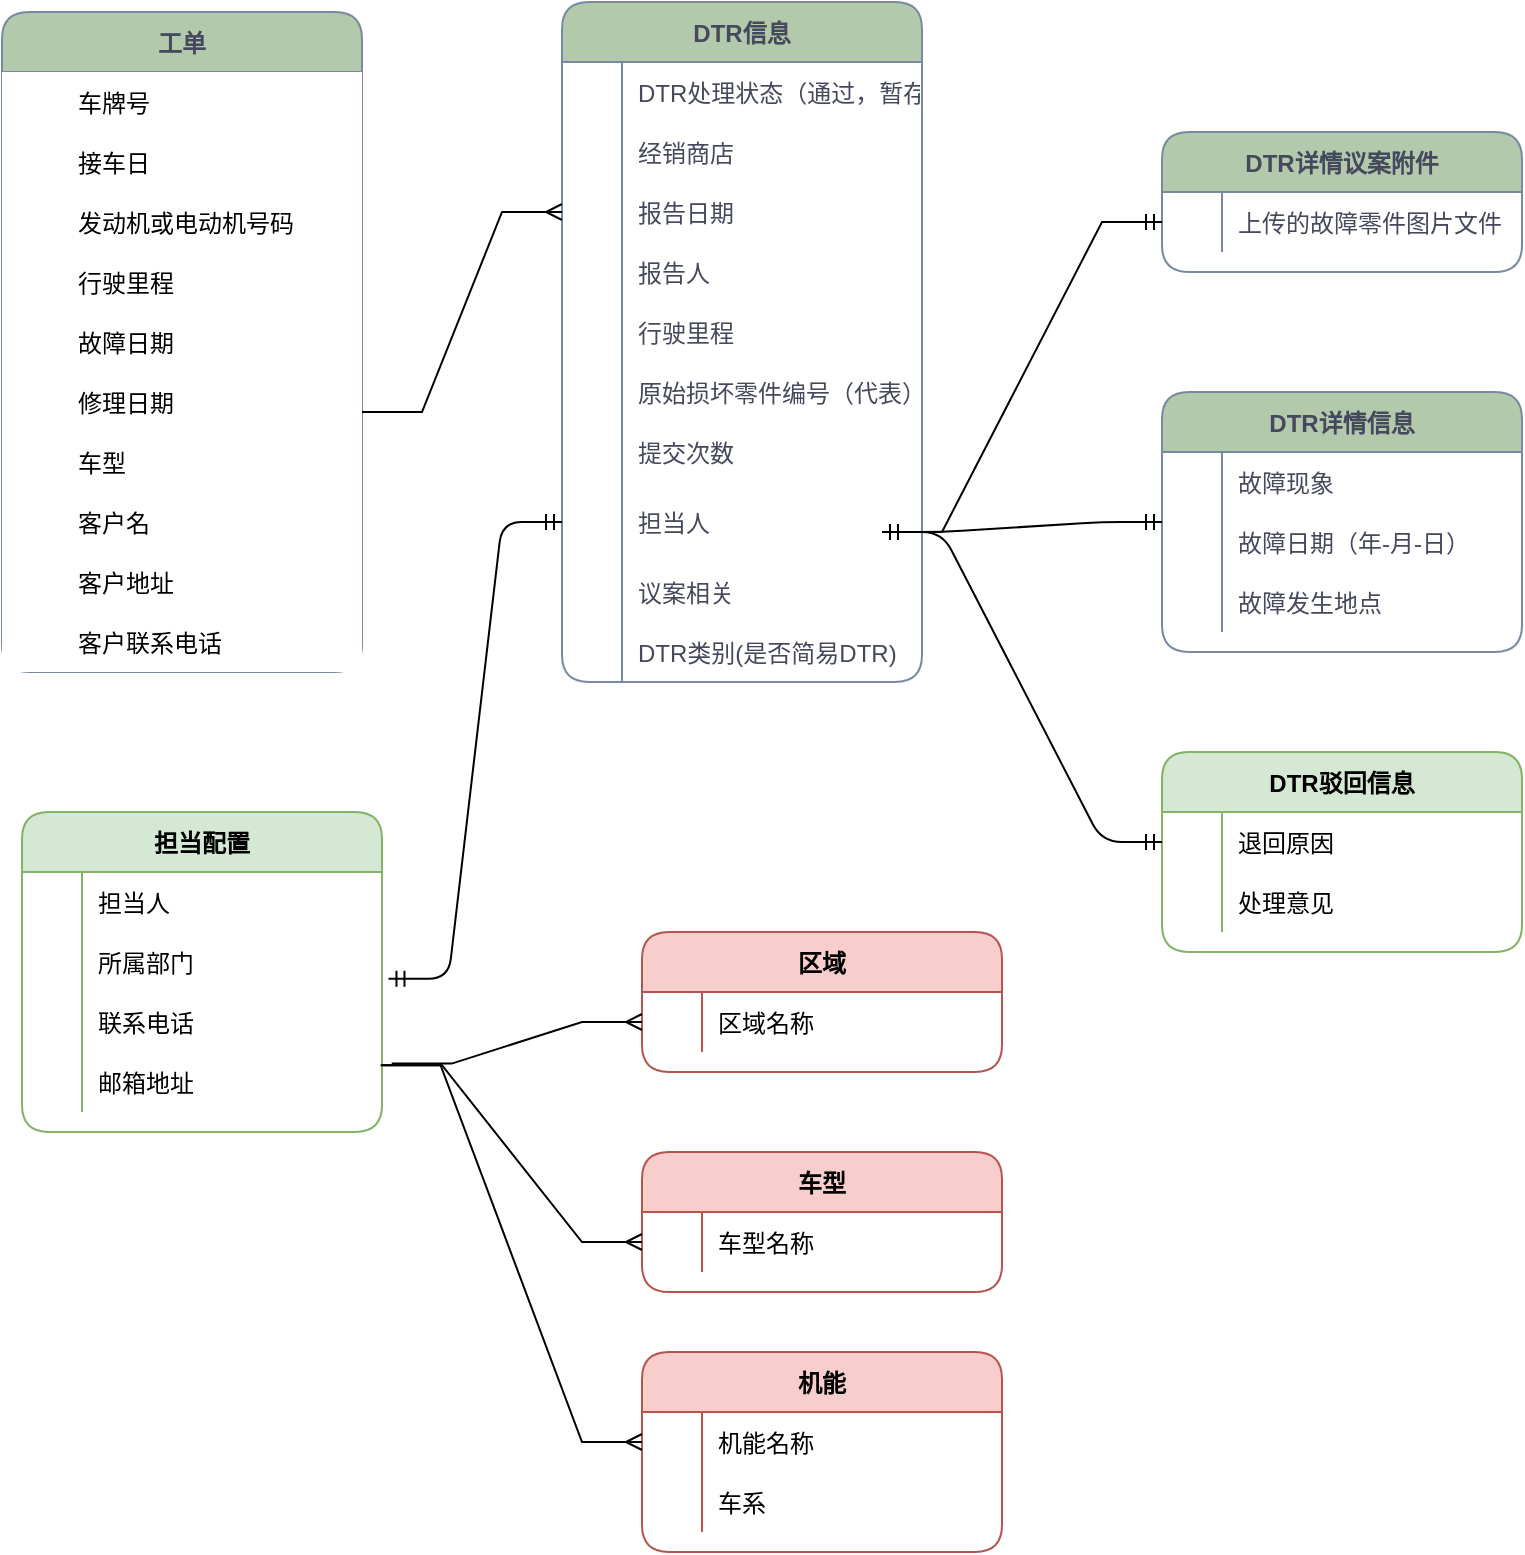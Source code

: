 <mxfile version="16.0.3" type="github">
  <diagram id="LTZaRkjIgqrhDiBjfFHh" name="Page-1">
    <mxGraphModel dx="1278" dy="579" grid="1" gridSize="10" guides="1" tooltips="1" connect="1" arrows="1" fold="1" page="1" pageScale="1" pageWidth="827" pageHeight="1169" math="0" shadow="0">
      <root>
        <mxCell id="0" />
        <mxCell id="1" parent="0" />
        <mxCell id="K7m6DBJdFJsLByfViQcE-1" value="工单" style="shape=table;startSize=30;container=1;collapsible=1;childLayout=tableLayout;fixedRows=1;rowLines=0;fontStyle=1;align=center;resizeLast=1;fillColor=#B2C9AB;strokeColor=#788AA3;fontColor=#46495D;rounded=1;verticalAlign=middle;" parent="1" vertex="1">
          <mxGeometry x="20" y="30" width="180" height="330" as="geometry" />
        </mxCell>
        <mxCell id="K7m6DBJdFJsLByfViQcE-5" value="" style="shape=partialRectangle;collapsible=0;dropTarget=0;pointerEvents=0;top=0;left=0;bottom=0;right=0;points=[[0,0.5],[1,0.5]];portConstraint=eastwest;rounded=1;" parent="K7m6DBJdFJsLByfViQcE-1" vertex="1">
          <mxGeometry y="30" width="180" height="30" as="geometry" />
        </mxCell>
        <mxCell id="K7m6DBJdFJsLByfViQcE-6" value="" style="shape=partialRectangle;connectable=0;top=0;left=0;bottom=0;right=0;editable=1;overflow=hidden;rounded=1;" parent="K7m6DBJdFJsLByfViQcE-5" vertex="1">
          <mxGeometry width="30" height="30" as="geometry">
            <mxRectangle width="30" height="30" as="alternateBounds" />
          </mxGeometry>
        </mxCell>
        <mxCell id="K7m6DBJdFJsLByfViQcE-7" value="车牌号" style="shape=partialRectangle;connectable=0;top=0;left=0;bottom=0;right=0;align=left;spacingLeft=6;overflow=hidden;rounded=1;" parent="K7m6DBJdFJsLByfViQcE-5" vertex="1">
          <mxGeometry x="30" width="150" height="30" as="geometry">
            <mxRectangle width="150" height="30" as="alternateBounds" />
          </mxGeometry>
        </mxCell>
        <mxCell id="K7m6DBJdFJsLByfViQcE-8" value="" style="shape=partialRectangle;collapsible=0;dropTarget=0;pointerEvents=0;top=0;left=0;bottom=0;right=0;points=[[0,0.5],[1,0.5]];portConstraint=eastwest;rounded=1;" parent="K7m6DBJdFJsLByfViQcE-1" vertex="1">
          <mxGeometry y="60" width="180" height="30" as="geometry" />
        </mxCell>
        <mxCell id="K7m6DBJdFJsLByfViQcE-9" value="" style="shape=partialRectangle;connectable=0;top=0;left=0;bottom=0;right=0;editable=1;overflow=hidden;rounded=1;" parent="K7m6DBJdFJsLByfViQcE-8" vertex="1">
          <mxGeometry width="30" height="30" as="geometry">
            <mxRectangle width="30" height="30" as="alternateBounds" />
          </mxGeometry>
        </mxCell>
        <mxCell id="K7m6DBJdFJsLByfViQcE-10" value="接车日" style="shape=partialRectangle;connectable=0;top=0;left=0;bottom=0;right=0;align=left;spacingLeft=6;overflow=hidden;rounded=1;" parent="K7m6DBJdFJsLByfViQcE-8" vertex="1">
          <mxGeometry x="30" width="150" height="30" as="geometry">
            <mxRectangle width="150" height="30" as="alternateBounds" />
          </mxGeometry>
        </mxCell>
        <mxCell id="K7m6DBJdFJsLByfViQcE-86" style="shape=partialRectangle;collapsible=0;dropTarget=0;pointerEvents=0;top=0;left=0;bottom=0;right=0;points=[[0,0.5],[1,0.5]];portConstraint=eastwest;rounded=1;" parent="K7m6DBJdFJsLByfViQcE-1" vertex="1">
          <mxGeometry y="90" width="180" height="30" as="geometry" />
        </mxCell>
        <mxCell id="K7m6DBJdFJsLByfViQcE-87" style="shape=partialRectangle;connectable=0;top=0;left=0;bottom=0;right=0;editable=1;overflow=hidden;rounded=1;" parent="K7m6DBJdFJsLByfViQcE-86" vertex="1">
          <mxGeometry width="30" height="30" as="geometry">
            <mxRectangle width="30" height="30" as="alternateBounds" />
          </mxGeometry>
        </mxCell>
        <mxCell id="K7m6DBJdFJsLByfViQcE-88" value="发动机或电动机号码" style="shape=partialRectangle;connectable=0;top=0;left=0;bottom=0;right=0;align=left;spacingLeft=6;overflow=hidden;rounded=1;" parent="K7m6DBJdFJsLByfViQcE-86" vertex="1">
          <mxGeometry x="30" width="150" height="30" as="geometry">
            <mxRectangle width="150" height="30" as="alternateBounds" />
          </mxGeometry>
        </mxCell>
        <mxCell id="K7m6DBJdFJsLByfViQcE-89" style="shape=partialRectangle;collapsible=0;dropTarget=0;pointerEvents=0;top=0;left=0;bottom=0;right=0;points=[[0,0.5],[1,0.5]];portConstraint=eastwest;rounded=1;" parent="K7m6DBJdFJsLByfViQcE-1" vertex="1">
          <mxGeometry y="120" width="180" height="30" as="geometry" />
        </mxCell>
        <mxCell id="K7m6DBJdFJsLByfViQcE-90" style="shape=partialRectangle;connectable=0;top=0;left=0;bottom=0;right=0;editable=1;overflow=hidden;rounded=1;" parent="K7m6DBJdFJsLByfViQcE-89" vertex="1">
          <mxGeometry width="30" height="30" as="geometry">
            <mxRectangle width="30" height="30" as="alternateBounds" />
          </mxGeometry>
        </mxCell>
        <mxCell id="K7m6DBJdFJsLByfViQcE-91" value="行驶里程" style="shape=partialRectangle;connectable=0;top=0;left=0;bottom=0;right=0;align=left;spacingLeft=6;overflow=hidden;rounded=1;" parent="K7m6DBJdFJsLByfViQcE-89" vertex="1">
          <mxGeometry x="30" width="150" height="30" as="geometry">
            <mxRectangle width="150" height="30" as="alternateBounds" />
          </mxGeometry>
        </mxCell>
        <mxCell id="K7m6DBJdFJsLByfViQcE-95" style="shape=partialRectangle;collapsible=0;dropTarget=0;pointerEvents=0;top=0;left=0;bottom=0;right=0;points=[[0,0.5],[1,0.5]];portConstraint=eastwest;rounded=1;" parent="K7m6DBJdFJsLByfViQcE-1" vertex="1">
          <mxGeometry y="150" width="180" height="30" as="geometry" />
        </mxCell>
        <mxCell id="K7m6DBJdFJsLByfViQcE-96" style="shape=partialRectangle;connectable=0;top=0;left=0;bottom=0;right=0;editable=1;overflow=hidden;rounded=1;" parent="K7m6DBJdFJsLByfViQcE-95" vertex="1">
          <mxGeometry width="30" height="30" as="geometry">
            <mxRectangle width="30" height="30" as="alternateBounds" />
          </mxGeometry>
        </mxCell>
        <mxCell id="K7m6DBJdFJsLByfViQcE-97" value="故障日期" style="shape=partialRectangle;connectable=0;top=0;left=0;bottom=0;right=0;align=left;spacingLeft=6;overflow=hidden;rounded=1;" parent="K7m6DBJdFJsLByfViQcE-95" vertex="1">
          <mxGeometry x="30" width="150" height="30" as="geometry">
            <mxRectangle width="150" height="30" as="alternateBounds" />
          </mxGeometry>
        </mxCell>
        <mxCell id="K7m6DBJdFJsLByfViQcE-98" style="shape=partialRectangle;collapsible=0;dropTarget=0;pointerEvents=0;top=0;left=0;bottom=0;right=0;points=[[0,0.5],[1,0.5]];portConstraint=eastwest;rounded=1;" parent="K7m6DBJdFJsLByfViQcE-1" vertex="1">
          <mxGeometry y="180" width="180" height="30" as="geometry" />
        </mxCell>
        <mxCell id="K7m6DBJdFJsLByfViQcE-99" style="shape=partialRectangle;connectable=0;top=0;left=0;bottom=0;right=0;editable=1;overflow=hidden;rounded=1;" parent="K7m6DBJdFJsLByfViQcE-98" vertex="1">
          <mxGeometry width="30" height="30" as="geometry">
            <mxRectangle width="30" height="30" as="alternateBounds" />
          </mxGeometry>
        </mxCell>
        <mxCell id="K7m6DBJdFJsLByfViQcE-100" value="修理日期" style="shape=partialRectangle;connectable=0;top=0;left=0;bottom=0;right=0;align=left;spacingLeft=6;overflow=hidden;rounded=1;" parent="K7m6DBJdFJsLByfViQcE-98" vertex="1">
          <mxGeometry x="30" width="150" height="30" as="geometry">
            <mxRectangle width="150" height="30" as="alternateBounds" />
          </mxGeometry>
        </mxCell>
        <mxCell id="K7m6DBJdFJsLByfViQcE-104" style="shape=partialRectangle;collapsible=0;dropTarget=0;pointerEvents=0;top=0;left=0;bottom=0;right=0;points=[[0,0.5],[1,0.5]];portConstraint=eastwest;rounded=1;" parent="K7m6DBJdFJsLByfViQcE-1" vertex="1">
          <mxGeometry y="210" width="180" height="30" as="geometry" />
        </mxCell>
        <mxCell id="K7m6DBJdFJsLByfViQcE-105" style="shape=partialRectangle;connectable=0;top=0;left=0;bottom=0;right=0;editable=1;overflow=hidden;rounded=1;" parent="K7m6DBJdFJsLByfViQcE-104" vertex="1">
          <mxGeometry width="30" height="30" as="geometry">
            <mxRectangle width="30" height="30" as="alternateBounds" />
          </mxGeometry>
        </mxCell>
        <mxCell id="K7m6DBJdFJsLByfViQcE-106" value="车型" style="shape=partialRectangle;connectable=0;top=0;left=0;bottom=0;right=0;align=left;spacingLeft=6;overflow=hidden;rounded=1;" parent="K7m6DBJdFJsLByfViQcE-104" vertex="1">
          <mxGeometry x="30" width="150" height="30" as="geometry">
            <mxRectangle width="150" height="30" as="alternateBounds" />
          </mxGeometry>
        </mxCell>
        <mxCell id="K7m6DBJdFJsLByfViQcE-119" style="shape=partialRectangle;collapsible=0;dropTarget=0;pointerEvents=0;top=0;left=0;bottom=0;right=0;points=[[0,0.5],[1,0.5]];portConstraint=eastwest;rounded=1;" parent="K7m6DBJdFJsLByfViQcE-1" vertex="1">
          <mxGeometry y="240" width="180" height="30" as="geometry" />
        </mxCell>
        <mxCell id="K7m6DBJdFJsLByfViQcE-120" style="shape=partialRectangle;connectable=0;top=0;left=0;bottom=0;right=0;editable=1;overflow=hidden;rounded=1;" parent="K7m6DBJdFJsLByfViQcE-119" vertex="1">
          <mxGeometry width="30" height="30" as="geometry">
            <mxRectangle width="30" height="30" as="alternateBounds" />
          </mxGeometry>
        </mxCell>
        <mxCell id="K7m6DBJdFJsLByfViQcE-121" value="客户名" style="shape=partialRectangle;connectable=0;top=0;left=0;bottom=0;right=0;align=left;spacingLeft=6;overflow=hidden;rounded=1;" parent="K7m6DBJdFJsLByfViQcE-119" vertex="1">
          <mxGeometry x="30" width="150" height="30" as="geometry">
            <mxRectangle width="150" height="30" as="alternateBounds" />
          </mxGeometry>
        </mxCell>
        <mxCell id="K7m6DBJdFJsLByfViQcE-116" style="shape=partialRectangle;collapsible=0;dropTarget=0;pointerEvents=0;top=0;left=0;bottom=0;right=0;points=[[0,0.5],[1,0.5]];portConstraint=eastwest;rounded=1;" parent="K7m6DBJdFJsLByfViQcE-1" vertex="1">
          <mxGeometry y="270" width="180" height="30" as="geometry" />
        </mxCell>
        <mxCell id="K7m6DBJdFJsLByfViQcE-117" style="shape=partialRectangle;connectable=0;top=0;left=0;bottom=0;right=0;editable=1;overflow=hidden;rounded=1;" parent="K7m6DBJdFJsLByfViQcE-116" vertex="1">
          <mxGeometry width="30" height="30" as="geometry">
            <mxRectangle width="30" height="30" as="alternateBounds" />
          </mxGeometry>
        </mxCell>
        <mxCell id="K7m6DBJdFJsLByfViQcE-118" value="客户地址" style="shape=partialRectangle;connectable=0;top=0;left=0;bottom=0;right=0;align=left;spacingLeft=6;overflow=hidden;rounded=1;" parent="K7m6DBJdFJsLByfViQcE-116" vertex="1">
          <mxGeometry x="30" width="150" height="30" as="geometry">
            <mxRectangle width="150" height="30" as="alternateBounds" />
          </mxGeometry>
        </mxCell>
        <mxCell id="K7m6DBJdFJsLByfViQcE-113" style="shape=partialRectangle;collapsible=0;dropTarget=0;pointerEvents=0;top=0;left=0;bottom=0;right=0;points=[[0,0.5],[1,0.5]];portConstraint=eastwest;rounded=1;" parent="K7m6DBJdFJsLByfViQcE-1" vertex="1">
          <mxGeometry y="300" width="180" height="30" as="geometry" />
        </mxCell>
        <mxCell id="K7m6DBJdFJsLByfViQcE-114" style="shape=partialRectangle;connectable=0;top=0;left=0;bottom=0;right=0;editable=1;overflow=hidden;rounded=1;" parent="K7m6DBJdFJsLByfViQcE-113" vertex="1">
          <mxGeometry width="30" height="30" as="geometry">
            <mxRectangle width="30" height="30" as="alternateBounds" />
          </mxGeometry>
        </mxCell>
        <mxCell id="K7m6DBJdFJsLByfViQcE-115" value="客户联系电话" style="shape=partialRectangle;connectable=0;top=0;left=0;bottom=0;right=0;align=left;spacingLeft=6;overflow=hidden;rounded=1;" parent="K7m6DBJdFJsLByfViQcE-113" vertex="1">
          <mxGeometry x="30" width="150" height="30" as="geometry">
            <mxRectangle width="150" height="30" as="alternateBounds" />
          </mxGeometry>
        </mxCell>
        <mxCell id="K7m6DBJdFJsLByfViQcE-14" value="DTR信息" style="shape=table;startSize=30;container=1;collapsible=1;childLayout=tableLayout;fixedRows=1;rowLines=0;fontStyle=1;align=center;resizeLast=1;fillColor=#B2C9AB;strokeColor=#788AA3;fontColor=#46495D;rounded=1;" parent="1" vertex="1">
          <mxGeometry x="300" y="25" width="180" height="340" as="geometry" />
        </mxCell>
        <mxCell id="K7m6DBJdFJsLByfViQcE-24" value="" style="shape=partialRectangle;collapsible=0;dropTarget=0;pointerEvents=0;fillColor=none;top=0;left=0;bottom=0;right=0;points=[[0,0.5],[1,0.5]];portConstraint=eastwest;strokeColor=#788AA3;fontColor=#46495D;rounded=1;" parent="K7m6DBJdFJsLByfViQcE-14" vertex="1">
          <mxGeometry y="30" width="180" height="30" as="geometry" />
        </mxCell>
        <mxCell id="K7m6DBJdFJsLByfViQcE-25" value="" style="shape=partialRectangle;connectable=0;fillColor=none;top=0;left=0;bottom=0;right=0;editable=1;overflow=hidden;strokeColor=#788AA3;fontColor=#46495D;rounded=1;" parent="K7m6DBJdFJsLByfViQcE-24" vertex="1">
          <mxGeometry width="30" height="30" as="geometry">
            <mxRectangle width="30" height="30" as="alternateBounds" />
          </mxGeometry>
        </mxCell>
        <mxCell id="K7m6DBJdFJsLByfViQcE-26" value="DTR处理状态（通过，暂存等）" style="shape=partialRectangle;connectable=0;fillColor=none;top=0;left=0;bottom=0;right=0;align=left;spacingLeft=6;overflow=hidden;strokeColor=#788AA3;fontColor=#46495D;rounded=1;" parent="K7m6DBJdFJsLByfViQcE-24" vertex="1">
          <mxGeometry x="30" width="150" height="30" as="geometry">
            <mxRectangle width="150" height="30" as="alternateBounds" />
          </mxGeometry>
        </mxCell>
        <mxCell id="K7m6DBJdFJsLByfViQcE-146" style="shape=partialRectangle;collapsible=0;dropTarget=0;pointerEvents=0;fillColor=none;top=0;left=0;bottom=0;right=0;points=[[0,0.5],[1,0.5]];portConstraint=eastwest;strokeColor=#788AA3;fontColor=#46495D;rounded=1;" parent="K7m6DBJdFJsLByfViQcE-14" vertex="1">
          <mxGeometry y="60" width="180" height="30" as="geometry" />
        </mxCell>
        <mxCell id="K7m6DBJdFJsLByfViQcE-147" style="shape=partialRectangle;connectable=0;fillColor=none;top=0;left=0;bottom=0;right=0;editable=1;overflow=hidden;strokeColor=#788AA3;fontColor=#46495D;rounded=1;" parent="K7m6DBJdFJsLByfViQcE-146" vertex="1">
          <mxGeometry width="30" height="30" as="geometry">
            <mxRectangle width="30" height="30" as="alternateBounds" />
          </mxGeometry>
        </mxCell>
        <mxCell id="K7m6DBJdFJsLByfViQcE-148" value="经销商店" style="shape=partialRectangle;connectable=0;fillColor=none;top=0;left=0;bottom=0;right=0;align=left;spacingLeft=6;overflow=hidden;strokeColor=#788AA3;fontColor=#46495D;rounded=1;" parent="K7m6DBJdFJsLByfViQcE-146" vertex="1">
          <mxGeometry x="30" width="150" height="30" as="geometry">
            <mxRectangle width="150" height="30" as="alternateBounds" />
          </mxGeometry>
        </mxCell>
        <mxCell id="K7m6DBJdFJsLByfViQcE-143" style="shape=partialRectangle;collapsible=0;dropTarget=0;pointerEvents=0;fillColor=none;top=0;left=0;bottom=0;right=0;points=[[0,0.5],[1,0.5]];portConstraint=eastwest;strokeColor=#788AA3;fontColor=#46495D;rounded=1;" parent="K7m6DBJdFJsLByfViQcE-14" vertex="1">
          <mxGeometry y="90" width="180" height="30" as="geometry" />
        </mxCell>
        <mxCell id="K7m6DBJdFJsLByfViQcE-144" style="shape=partialRectangle;connectable=0;fillColor=none;top=0;left=0;bottom=0;right=0;editable=1;overflow=hidden;strokeColor=#788AA3;fontColor=#46495D;rounded=1;" parent="K7m6DBJdFJsLByfViQcE-143" vertex="1">
          <mxGeometry width="30" height="30" as="geometry">
            <mxRectangle width="30" height="30" as="alternateBounds" />
          </mxGeometry>
        </mxCell>
        <mxCell id="K7m6DBJdFJsLByfViQcE-145" value="报告日期" style="shape=partialRectangle;connectable=0;fillColor=none;top=0;left=0;bottom=0;right=0;align=left;spacingLeft=6;overflow=hidden;strokeColor=#788AA3;fontColor=#46495D;rounded=1;" parent="K7m6DBJdFJsLByfViQcE-143" vertex="1">
          <mxGeometry x="30" width="150" height="30" as="geometry">
            <mxRectangle width="150" height="30" as="alternateBounds" />
          </mxGeometry>
        </mxCell>
        <mxCell id="K7m6DBJdFJsLByfViQcE-140" style="shape=partialRectangle;collapsible=0;dropTarget=0;pointerEvents=0;fillColor=none;top=0;left=0;bottom=0;right=0;points=[[0,0.5],[1,0.5]];portConstraint=eastwest;strokeColor=#788AA3;fontColor=#46495D;rounded=1;" parent="K7m6DBJdFJsLByfViQcE-14" vertex="1">
          <mxGeometry y="120" width="180" height="30" as="geometry" />
        </mxCell>
        <mxCell id="K7m6DBJdFJsLByfViQcE-141" style="shape=partialRectangle;connectable=0;fillColor=none;top=0;left=0;bottom=0;right=0;editable=1;overflow=hidden;strokeColor=#788AA3;fontColor=#46495D;rounded=1;" parent="K7m6DBJdFJsLByfViQcE-140" vertex="1">
          <mxGeometry width="30" height="30" as="geometry">
            <mxRectangle width="30" height="30" as="alternateBounds" />
          </mxGeometry>
        </mxCell>
        <mxCell id="K7m6DBJdFJsLByfViQcE-142" value="报告人" style="shape=partialRectangle;connectable=0;fillColor=none;top=0;left=0;bottom=0;right=0;align=left;spacingLeft=6;overflow=hidden;strokeColor=#788AA3;fontColor=#46495D;rounded=1;" parent="K7m6DBJdFJsLByfViQcE-140" vertex="1">
          <mxGeometry x="30" width="150" height="30" as="geometry">
            <mxRectangle width="150" height="30" as="alternateBounds" />
          </mxGeometry>
        </mxCell>
        <mxCell id="K7m6DBJdFJsLByfViQcE-137" style="shape=partialRectangle;collapsible=0;dropTarget=0;pointerEvents=0;fillColor=none;top=0;left=0;bottom=0;right=0;points=[[0,0.5],[1,0.5]];portConstraint=eastwest;strokeColor=#788AA3;fontColor=#46495D;rounded=1;" parent="K7m6DBJdFJsLByfViQcE-14" vertex="1">
          <mxGeometry y="150" width="180" height="30" as="geometry" />
        </mxCell>
        <mxCell id="K7m6DBJdFJsLByfViQcE-138" style="shape=partialRectangle;connectable=0;fillColor=none;top=0;left=0;bottom=0;right=0;editable=1;overflow=hidden;strokeColor=#788AA3;fontColor=#46495D;rounded=1;" parent="K7m6DBJdFJsLByfViQcE-137" vertex="1">
          <mxGeometry width="30" height="30" as="geometry">
            <mxRectangle width="30" height="30" as="alternateBounds" />
          </mxGeometry>
        </mxCell>
        <mxCell id="K7m6DBJdFJsLByfViQcE-139" value="行驶里程" style="shape=partialRectangle;connectable=0;fillColor=none;top=0;left=0;bottom=0;right=0;align=left;spacingLeft=6;overflow=hidden;strokeColor=#788AA3;fontColor=#46495D;rounded=1;" parent="K7m6DBJdFJsLByfViQcE-137" vertex="1">
          <mxGeometry x="30" width="150" height="30" as="geometry">
            <mxRectangle width="150" height="30" as="alternateBounds" />
          </mxGeometry>
        </mxCell>
        <mxCell id="K7m6DBJdFJsLByfViQcE-134" style="shape=partialRectangle;collapsible=0;dropTarget=0;pointerEvents=0;fillColor=none;top=0;left=0;bottom=0;right=0;points=[[0,0.5],[1,0.5]];portConstraint=eastwest;strokeColor=#788AA3;fontColor=#46495D;rounded=1;" parent="K7m6DBJdFJsLByfViQcE-14" vertex="1">
          <mxGeometry y="180" width="180" height="30" as="geometry" />
        </mxCell>
        <mxCell id="K7m6DBJdFJsLByfViQcE-135" style="shape=partialRectangle;connectable=0;fillColor=none;top=0;left=0;bottom=0;right=0;editable=1;overflow=hidden;strokeColor=#788AA3;fontColor=#46495D;rounded=1;" parent="K7m6DBJdFJsLByfViQcE-134" vertex="1">
          <mxGeometry width="30" height="30" as="geometry">
            <mxRectangle width="30" height="30" as="alternateBounds" />
          </mxGeometry>
        </mxCell>
        <mxCell id="K7m6DBJdFJsLByfViQcE-136" value="原始损坏零件编号（代表）" style="shape=partialRectangle;connectable=0;fillColor=none;top=0;left=0;bottom=0;right=0;align=left;spacingLeft=6;overflow=hidden;strokeColor=#788AA3;fontColor=#46495D;rounded=1;" parent="K7m6DBJdFJsLByfViQcE-134" vertex="1">
          <mxGeometry x="30" width="150" height="30" as="geometry">
            <mxRectangle width="150" height="30" as="alternateBounds" />
          </mxGeometry>
        </mxCell>
        <mxCell id="K7m6DBJdFJsLByfViQcE-128" style="shape=partialRectangle;collapsible=0;dropTarget=0;pointerEvents=0;fillColor=none;top=0;left=0;bottom=0;right=0;points=[[0,0.5],[1,0.5]];portConstraint=eastwest;strokeColor=#788AA3;fontColor=#46495D;rounded=1;" parent="K7m6DBJdFJsLByfViQcE-14" vertex="1">
          <mxGeometry y="210" width="180" height="30" as="geometry" />
        </mxCell>
        <mxCell id="K7m6DBJdFJsLByfViQcE-129" style="shape=partialRectangle;connectable=0;fillColor=none;top=0;left=0;bottom=0;right=0;editable=1;overflow=hidden;strokeColor=#788AA3;fontColor=#46495D;rounded=1;" parent="K7m6DBJdFJsLByfViQcE-128" vertex="1">
          <mxGeometry width="30" height="30" as="geometry">
            <mxRectangle width="30" height="30" as="alternateBounds" />
          </mxGeometry>
        </mxCell>
        <mxCell id="K7m6DBJdFJsLByfViQcE-130" value="提交次数" style="shape=partialRectangle;connectable=0;fillColor=none;top=0;left=0;bottom=0;right=0;align=left;spacingLeft=6;overflow=hidden;strokeColor=#788AA3;fontColor=#46495D;rounded=1;" parent="K7m6DBJdFJsLByfViQcE-128" vertex="1">
          <mxGeometry x="30" width="150" height="30" as="geometry">
            <mxRectangle width="150" height="30" as="alternateBounds" />
          </mxGeometry>
        </mxCell>
        <mxCell id="K7m6DBJdFJsLByfViQcE-125" style="shape=partialRectangle;collapsible=0;dropTarget=0;pointerEvents=0;fillColor=none;top=0;left=0;bottom=0;right=0;points=[[0,0.5],[1,0.5]];portConstraint=eastwest;strokeColor=#788AA3;fontColor=#46495D;rounded=1;" parent="K7m6DBJdFJsLByfViQcE-14" vertex="1">
          <mxGeometry y="240" width="180" height="40" as="geometry" />
        </mxCell>
        <mxCell id="K7m6DBJdFJsLByfViQcE-126" style="shape=partialRectangle;connectable=0;fillColor=none;top=0;left=0;bottom=0;right=0;editable=1;overflow=hidden;strokeColor=#788AA3;fontColor=#46495D;rounded=1;" parent="K7m6DBJdFJsLByfViQcE-125" vertex="1">
          <mxGeometry width="30" height="40" as="geometry">
            <mxRectangle width="30" height="40" as="alternateBounds" />
          </mxGeometry>
        </mxCell>
        <mxCell id="K7m6DBJdFJsLByfViQcE-127" value="担当人" style="shape=partialRectangle;connectable=0;fillColor=none;top=0;left=0;bottom=0;right=0;align=left;spacingLeft=6;overflow=hidden;strokeColor=#788AA3;fontColor=#46495D;rounded=1;" parent="K7m6DBJdFJsLByfViQcE-125" vertex="1">
          <mxGeometry x="30" width="150" height="40" as="geometry">
            <mxRectangle width="150" height="40" as="alternateBounds" />
          </mxGeometry>
        </mxCell>
        <mxCell id="K7m6DBJdFJsLByfViQcE-155" style="shape=partialRectangle;collapsible=0;dropTarget=0;pointerEvents=0;fillColor=none;top=0;left=0;bottom=0;right=0;points=[[0,0.5],[1,0.5]];portConstraint=eastwest;strokeColor=#788AA3;fontColor=#46495D;rounded=1;" parent="K7m6DBJdFJsLByfViQcE-14" vertex="1">
          <mxGeometry y="280" width="180" height="30" as="geometry" />
        </mxCell>
        <mxCell id="K7m6DBJdFJsLByfViQcE-156" style="shape=partialRectangle;connectable=0;fillColor=none;top=0;left=0;bottom=0;right=0;editable=1;overflow=hidden;strokeColor=#788AA3;fontColor=#46495D;rounded=1;" parent="K7m6DBJdFJsLByfViQcE-155" vertex="1">
          <mxGeometry width="30" height="30" as="geometry">
            <mxRectangle width="30" height="30" as="alternateBounds" />
          </mxGeometry>
        </mxCell>
        <mxCell id="K7m6DBJdFJsLByfViQcE-157" value="议案相关" style="shape=partialRectangle;connectable=0;fillColor=none;top=0;left=0;bottom=0;right=0;align=left;spacingLeft=6;overflow=hidden;strokeColor=#788AA3;fontColor=#46495D;rounded=1;" parent="K7m6DBJdFJsLByfViQcE-155" vertex="1">
          <mxGeometry x="30" width="150" height="30" as="geometry">
            <mxRectangle width="150" height="30" as="alternateBounds" />
          </mxGeometry>
        </mxCell>
        <mxCell id="K7m6DBJdFJsLByfViQcE-152" style="shape=partialRectangle;collapsible=0;dropTarget=0;pointerEvents=0;fillColor=none;top=0;left=0;bottom=0;right=0;points=[[0,0.5],[1,0.5]];portConstraint=eastwest;strokeColor=#788AA3;fontColor=#46495D;rounded=1;" parent="K7m6DBJdFJsLByfViQcE-14" vertex="1">
          <mxGeometry y="310" width="180" height="30" as="geometry" />
        </mxCell>
        <mxCell id="K7m6DBJdFJsLByfViQcE-153" style="shape=partialRectangle;connectable=0;fillColor=none;top=0;left=0;bottom=0;right=0;editable=1;overflow=hidden;strokeColor=#788AA3;fontColor=#46495D;rounded=1;" parent="K7m6DBJdFJsLByfViQcE-152" vertex="1">
          <mxGeometry width="30" height="30" as="geometry">
            <mxRectangle width="30" height="30" as="alternateBounds" />
          </mxGeometry>
        </mxCell>
        <mxCell id="K7m6DBJdFJsLByfViQcE-154" value="DTR类别(是否简易DTR)" style="shape=partialRectangle;connectable=0;fillColor=none;top=0;left=0;bottom=0;right=0;align=left;spacingLeft=6;overflow=hidden;strokeColor=#788AA3;fontColor=#46495D;rounded=1;" parent="K7m6DBJdFJsLByfViQcE-152" vertex="1">
          <mxGeometry x="30" width="150" height="30" as="geometry">
            <mxRectangle width="150" height="30" as="alternateBounds" />
          </mxGeometry>
        </mxCell>
        <mxCell id="K7m6DBJdFJsLByfViQcE-27" value="DTR详情议案附件" style="shape=table;startSize=30;container=1;collapsible=1;childLayout=tableLayout;fixedRows=1;rowLines=0;fontStyle=1;align=center;resizeLast=1;fillColor=#B2C9AB;strokeColor=#788AA3;fontColor=#46495D;rounded=1;" parent="1" vertex="1">
          <mxGeometry x="600" y="90" width="180" height="70" as="geometry" />
        </mxCell>
        <mxCell id="K7m6DBJdFJsLByfViQcE-158" style="shape=partialRectangle;collapsible=0;dropTarget=0;pointerEvents=0;fillColor=none;top=0;left=0;bottom=0;right=0;points=[[0,0.5],[1,0.5]];portConstraint=eastwest;strokeColor=#788AA3;fontColor=#46495D;rounded=1;" parent="K7m6DBJdFJsLByfViQcE-27" vertex="1">
          <mxGeometry y="30" width="180" height="30" as="geometry" />
        </mxCell>
        <mxCell id="K7m6DBJdFJsLByfViQcE-159" style="shape=partialRectangle;connectable=0;fillColor=none;top=0;left=0;bottom=0;right=0;editable=1;overflow=hidden;strokeColor=#788AA3;fontColor=#46495D;rounded=1;" parent="K7m6DBJdFJsLByfViQcE-158" vertex="1">
          <mxGeometry width="30" height="30" as="geometry">
            <mxRectangle width="30" height="30" as="alternateBounds" />
          </mxGeometry>
        </mxCell>
        <mxCell id="K7m6DBJdFJsLByfViQcE-160" value="上传的故障零件图片文件" style="shape=partialRectangle;connectable=0;fillColor=none;top=0;left=0;bottom=0;right=0;align=left;spacingLeft=6;overflow=hidden;strokeColor=#788AA3;fontColor=#46495D;rounded=1;" parent="K7m6DBJdFJsLByfViQcE-158" vertex="1">
          <mxGeometry x="30" width="150" height="30" as="geometry">
            <mxRectangle width="150" height="30" as="alternateBounds" />
          </mxGeometry>
        </mxCell>
        <mxCell id="K7m6DBJdFJsLByfViQcE-66" value="DTR详情信息" style="shape=table;startSize=30;container=1;collapsible=1;childLayout=tableLayout;fixedRows=1;rowLines=0;fontStyle=1;align=center;resizeLast=1;fillColor=#B2C9AB;strokeColor=#788AA3;fontColor=#46495D;rounded=1;" parent="1" vertex="1">
          <mxGeometry x="600" y="220" width="180" height="130" as="geometry" />
        </mxCell>
        <mxCell id="K7m6DBJdFJsLByfViQcE-73" value="" style="shape=partialRectangle;collapsible=0;dropTarget=0;pointerEvents=0;fillColor=none;top=0;left=0;bottom=0;right=0;points=[[0,0.5],[1,0.5]];portConstraint=eastwest;strokeColor=#788AA3;fontColor=#46495D;rounded=1;" parent="K7m6DBJdFJsLByfViQcE-66" vertex="1">
          <mxGeometry y="30" width="180" height="30" as="geometry" />
        </mxCell>
        <mxCell id="K7m6DBJdFJsLByfViQcE-74" value="" style="shape=partialRectangle;connectable=0;fillColor=none;top=0;left=0;bottom=0;right=0;editable=1;overflow=hidden;strokeColor=#788AA3;fontColor=#46495D;rounded=1;" parent="K7m6DBJdFJsLByfViQcE-73" vertex="1">
          <mxGeometry width="30" height="30" as="geometry">
            <mxRectangle width="30" height="30" as="alternateBounds" />
          </mxGeometry>
        </mxCell>
        <mxCell id="K7m6DBJdFJsLByfViQcE-75" value="故障现象" style="shape=partialRectangle;connectable=0;fillColor=none;top=0;left=0;bottom=0;right=0;align=left;spacingLeft=6;overflow=hidden;strokeColor=#788AA3;fontColor=#46495D;rounded=1;" parent="K7m6DBJdFJsLByfViQcE-73" vertex="1">
          <mxGeometry x="30" width="150" height="30" as="geometry">
            <mxRectangle width="150" height="30" as="alternateBounds" />
          </mxGeometry>
        </mxCell>
        <mxCell id="K7m6DBJdFJsLByfViQcE-76" value="" style="shape=partialRectangle;collapsible=0;dropTarget=0;pointerEvents=0;fillColor=none;top=0;left=0;bottom=0;right=0;points=[[0,0.5],[1,0.5]];portConstraint=eastwest;strokeColor=#788AA3;fontColor=#46495D;rounded=1;" parent="K7m6DBJdFJsLByfViQcE-66" vertex="1">
          <mxGeometry y="60" width="180" height="30" as="geometry" />
        </mxCell>
        <mxCell id="K7m6DBJdFJsLByfViQcE-77" value="" style="shape=partialRectangle;connectable=0;fillColor=none;top=0;left=0;bottom=0;right=0;editable=1;overflow=hidden;strokeColor=#788AA3;fontColor=#46495D;rounded=1;" parent="K7m6DBJdFJsLByfViQcE-76" vertex="1">
          <mxGeometry width="30" height="30" as="geometry">
            <mxRectangle width="30" height="30" as="alternateBounds" />
          </mxGeometry>
        </mxCell>
        <mxCell id="K7m6DBJdFJsLByfViQcE-78" value="故障日期（年-月-日）" style="shape=partialRectangle;connectable=0;fillColor=none;top=0;left=0;bottom=0;right=0;align=left;spacingLeft=6;overflow=hidden;strokeColor=#788AA3;fontColor=#46495D;rounded=1;" parent="K7m6DBJdFJsLByfViQcE-76" vertex="1">
          <mxGeometry x="30" width="150" height="30" as="geometry">
            <mxRectangle width="150" height="30" as="alternateBounds" />
          </mxGeometry>
        </mxCell>
        <mxCell id="K7m6DBJdFJsLByfViQcE-179" style="shape=partialRectangle;collapsible=0;dropTarget=0;pointerEvents=0;fillColor=none;top=0;left=0;bottom=0;right=0;points=[[0,0.5],[1,0.5]];portConstraint=eastwest;strokeColor=#788AA3;fontColor=#46495D;rounded=1;" parent="K7m6DBJdFJsLByfViQcE-66" vertex="1">
          <mxGeometry y="90" width="180" height="30" as="geometry" />
        </mxCell>
        <mxCell id="K7m6DBJdFJsLByfViQcE-180" style="shape=partialRectangle;connectable=0;fillColor=none;top=0;left=0;bottom=0;right=0;editable=1;overflow=hidden;strokeColor=#788AA3;fontColor=#46495D;rounded=1;" parent="K7m6DBJdFJsLByfViQcE-179" vertex="1">
          <mxGeometry width="30" height="30" as="geometry">
            <mxRectangle width="30" height="30" as="alternateBounds" />
          </mxGeometry>
        </mxCell>
        <mxCell id="K7m6DBJdFJsLByfViQcE-181" value="故障发生地点" style="shape=partialRectangle;connectable=0;fillColor=none;top=0;left=0;bottom=0;right=0;align=left;spacingLeft=6;overflow=hidden;strokeColor=#788AA3;fontColor=#46495D;rounded=1;" parent="K7m6DBJdFJsLByfViQcE-179" vertex="1">
          <mxGeometry x="30" width="150" height="30" as="geometry">
            <mxRectangle width="150" height="30" as="alternateBounds" />
          </mxGeometry>
        </mxCell>
        <mxCell id="K7m6DBJdFJsLByfViQcE-302" value="担当配置" style="shape=table;startSize=30;container=1;collapsible=1;childLayout=tableLayout;fixedRows=1;rowLines=0;fontStyle=1;align=center;resizeLast=1;rounded=1;fillColor=#d5e8d4;strokeColor=#82b366;" parent="1" vertex="1">
          <mxGeometry x="30" y="430" width="180" height="160" as="geometry" />
        </mxCell>
        <mxCell id="K7m6DBJdFJsLByfViQcE-309" value="" style="shape=partialRectangle;collapsible=0;dropTarget=0;pointerEvents=0;fillColor=none;top=0;left=0;bottom=0;right=0;points=[[0,0.5],[1,0.5]];portConstraint=eastwest;rounded=1;" parent="K7m6DBJdFJsLByfViQcE-302" vertex="1">
          <mxGeometry y="30" width="180" height="30" as="geometry" />
        </mxCell>
        <mxCell id="K7m6DBJdFJsLByfViQcE-310" value="" style="shape=partialRectangle;connectable=0;fillColor=none;top=0;left=0;bottom=0;right=0;editable=1;overflow=hidden;rounded=1;" parent="K7m6DBJdFJsLByfViQcE-309" vertex="1">
          <mxGeometry width="30" height="30" as="geometry">
            <mxRectangle width="30" height="30" as="alternateBounds" />
          </mxGeometry>
        </mxCell>
        <mxCell id="K7m6DBJdFJsLByfViQcE-311" value="担当人" style="shape=partialRectangle;connectable=0;fillColor=none;top=0;left=0;bottom=0;right=0;align=left;spacingLeft=6;overflow=hidden;rounded=1;" parent="K7m6DBJdFJsLByfViQcE-309" vertex="1">
          <mxGeometry x="30" width="150" height="30" as="geometry">
            <mxRectangle width="150" height="30" as="alternateBounds" />
          </mxGeometry>
        </mxCell>
        <mxCell id="K7m6DBJdFJsLByfViQcE-312" value="" style="shape=partialRectangle;collapsible=0;dropTarget=0;pointerEvents=0;fillColor=none;top=0;left=0;bottom=0;right=0;points=[[0,0.5],[1,0.5]];portConstraint=eastwest;rounded=1;" parent="K7m6DBJdFJsLByfViQcE-302" vertex="1">
          <mxGeometry y="60" width="180" height="30" as="geometry" />
        </mxCell>
        <mxCell id="K7m6DBJdFJsLByfViQcE-313" value="" style="shape=partialRectangle;connectable=0;fillColor=none;top=0;left=0;bottom=0;right=0;editable=1;overflow=hidden;rounded=1;" parent="K7m6DBJdFJsLByfViQcE-312" vertex="1">
          <mxGeometry width="30" height="30" as="geometry">
            <mxRectangle width="30" height="30" as="alternateBounds" />
          </mxGeometry>
        </mxCell>
        <mxCell id="K7m6DBJdFJsLByfViQcE-314" value="所属部门" style="shape=partialRectangle;connectable=0;fillColor=none;top=0;left=0;bottom=0;right=0;align=left;spacingLeft=6;overflow=hidden;rounded=1;" parent="K7m6DBJdFJsLByfViQcE-312" vertex="1">
          <mxGeometry x="30" width="150" height="30" as="geometry">
            <mxRectangle width="150" height="30" as="alternateBounds" />
          </mxGeometry>
        </mxCell>
        <mxCell id="K7m6DBJdFJsLByfViQcE-357" style="shape=partialRectangle;collapsible=0;dropTarget=0;pointerEvents=0;fillColor=none;top=0;left=0;bottom=0;right=0;points=[[0,0.5],[1,0.5]];portConstraint=eastwest;rounded=1;" parent="K7m6DBJdFJsLByfViQcE-302" vertex="1">
          <mxGeometry y="90" width="180" height="30" as="geometry" />
        </mxCell>
        <mxCell id="K7m6DBJdFJsLByfViQcE-358" style="shape=partialRectangle;connectable=0;fillColor=none;top=0;left=0;bottom=0;right=0;editable=1;overflow=hidden;rounded=1;" parent="K7m6DBJdFJsLByfViQcE-357" vertex="1">
          <mxGeometry width="30" height="30" as="geometry">
            <mxRectangle width="30" height="30" as="alternateBounds" />
          </mxGeometry>
        </mxCell>
        <mxCell id="K7m6DBJdFJsLByfViQcE-359" value="联系电话" style="shape=partialRectangle;connectable=0;fillColor=none;top=0;left=0;bottom=0;right=0;align=left;spacingLeft=6;overflow=hidden;rounded=1;" parent="K7m6DBJdFJsLByfViQcE-357" vertex="1">
          <mxGeometry x="30" width="150" height="30" as="geometry">
            <mxRectangle width="150" height="30" as="alternateBounds" />
          </mxGeometry>
        </mxCell>
        <mxCell id="K7m6DBJdFJsLByfViQcE-354" style="shape=partialRectangle;collapsible=0;dropTarget=0;pointerEvents=0;fillColor=none;top=0;left=0;bottom=0;right=0;points=[[0,0.5],[1,0.5]];portConstraint=eastwest;rounded=1;" parent="K7m6DBJdFJsLByfViQcE-302" vertex="1">
          <mxGeometry y="120" width="180" height="30" as="geometry" />
        </mxCell>
        <mxCell id="K7m6DBJdFJsLByfViQcE-355" style="shape=partialRectangle;connectable=0;fillColor=none;top=0;left=0;bottom=0;right=0;editable=1;overflow=hidden;rounded=1;" parent="K7m6DBJdFJsLByfViQcE-354" vertex="1">
          <mxGeometry width="30" height="30" as="geometry">
            <mxRectangle width="30" height="30" as="alternateBounds" />
          </mxGeometry>
        </mxCell>
        <mxCell id="K7m6DBJdFJsLByfViQcE-356" value="邮箱地址" style="shape=partialRectangle;connectable=0;fillColor=none;top=0;left=0;bottom=0;right=0;align=left;spacingLeft=6;overflow=hidden;rounded=1;" parent="K7m6DBJdFJsLByfViQcE-354" vertex="1">
          <mxGeometry x="30" width="150" height="30" as="geometry">
            <mxRectangle width="150" height="30" as="alternateBounds" />
          </mxGeometry>
        </mxCell>
        <mxCell id="K7m6DBJdFJsLByfViQcE-315" value="机能" style="shape=table;startSize=30;container=1;collapsible=1;childLayout=tableLayout;fixedRows=1;rowLines=0;fontStyle=1;align=center;resizeLast=1;rounded=1;fillColor=#f8cecc;strokeColor=#b85450;" parent="1" vertex="1">
          <mxGeometry x="340" y="700" width="180" height="100" as="geometry" />
        </mxCell>
        <mxCell id="K7m6DBJdFJsLByfViQcE-322" value="" style="shape=partialRectangle;collapsible=0;dropTarget=0;pointerEvents=0;fillColor=none;top=0;left=0;bottom=0;right=0;points=[[0,0.5],[1,0.5]];portConstraint=eastwest;rounded=1;" parent="K7m6DBJdFJsLByfViQcE-315" vertex="1">
          <mxGeometry y="30" width="180" height="30" as="geometry" />
        </mxCell>
        <mxCell id="K7m6DBJdFJsLByfViQcE-323" value="" style="shape=partialRectangle;connectable=0;fillColor=none;top=0;left=0;bottom=0;right=0;editable=1;overflow=hidden;rounded=1;" parent="K7m6DBJdFJsLByfViQcE-322" vertex="1">
          <mxGeometry width="30" height="30" as="geometry">
            <mxRectangle width="30" height="30" as="alternateBounds" />
          </mxGeometry>
        </mxCell>
        <mxCell id="K7m6DBJdFJsLByfViQcE-324" value="机能名称" style="shape=partialRectangle;connectable=0;fillColor=none;top=0;left=0;bottom=0;right=0;align=left;spacingLeft=6;overflow=hidden;rounded=1;" parent="K7m6DBJdFJsLByfViQcE-322" vertex="1">
          <mxGeometry x="30" width="150" height="30" as="geometry">
            <mxRectangle width="150" height="30" as="alternateBounds" />
          </mxGeometry>
        </mxCell>
        <mxCell id="K7m6DBJdFJsLByfViQcE-325" value="" style="shape=partialRectangle;collapsible=0;dropTarget=0;pointerEvents=0;fillColor=none;top=0;left=0;bottom=0;right=0;points=[[0,0.5],[1,0.5]];portConstraint=eastwest;rounded=1;" parent="K7m6DBJdFJsLByfViQcE-315" vertex="1">
          <mxGeometry y="60" width="180" height="30" as="geometry" />
        </mxCell>
        <mxCell id="K7m6DBJdFJsLByfViQcE-326" value="" style="shape=partialRectangle;connectable=0;fillColor=none;top=0;left=0;bottom=0;right=0;editable=1;overflow=hidden;rounded=1;" parent="K7m6DBJdFJsLByfViQcE-325" vertex="1">
          <mxGeometry width="30" height="30" as="geometry">
            <mxRectangle width="30" height="30" as="alternateBounds" />
          </mxGeometry>
        </mxCell>
        <mxCell id="K7m6DBJdFJsLByfViQcE-327" value="车系" style="shape=partialRectangle;connectable=0;fillColor=none;top=0;left=0;bottom=0;right=0;align=left;spacingLeft=6;overflow=hidden;rounded=1;" parent="K7m6DBJdFJsLByfViQcE-325" vertex="1">
          <mxGeometry x="30" width="150" height="30" as="geometry">
            <mxRectangle width="150" height="30" as="alternateBounds" />
          </mxGeometry>
        </mxCell>
        <mxCell id="K7m6DBJdFJsLByfViQcE-328" value="车型" style="shape=table;startSize=30;container=1;collapsible=1;childLayout=tableLayout;fixedRows=1;rowLines=0;fontStyle=1;align=center;resizeLast=1;rounded=1;fillColor=#f8cecc;strokeColor=#b85450;" parent="1" vertex="1">
          <mxGeometry x="340" y="600" width="180" height="70" as="geometry" />
        </mxCell>
        <mxCell id="K7m6DBJdFJsLByfViQcE-335" value="" style="shape=partialRectangle;collapsible=0;dropTarget=0;pointerEvents=0;fillColor=none;top=0;left=0;bottom=0;right=0;points=[[0,0.5],[1,0.5]];portConstraint=eastwest;rounded=1;" parent="K7m6DBJdFJsLByfViQcE-328" vertex="1">
          <mxGeometry y="30" width="180" height="30" as="geometry" />
        </mxCell>
        <mxCell id="K7m6DBJdFJsLByfViQcE-336" value="" style="shape=partialRectangle;connectable=0;fillColor=none;top=0;left=0;bottom=0;right=0;editable=1;overflow=hidden;rounded=1;" parent="K7m6DBJdFJsLByfViQcE-335" vertex="1">
          <mxGeometry width="30" height="30" as="geometry">
            <mxRectangle width="30" height="30" as="alternateBounds" />
          </mxGeometry>
        </mxCell>
        <mxCell id="K7m6DBJdFJsLByfViQcE-337" value="车型名称" style="shape=partialRectangle;connectable=0;fillColor=none;top=0;left=0;bottom=0;right=0;align=left;spacingLeft=6;overflow=hidden;rounded=1;" parent="K7m6DBJdFJsLByfViQcE-335" vertex="1">
          <mxGeometry x="30" width="150" height="30" as="geometry">
            <mxRectangle width="150" height="30" as="alternateBounds" />
          </mxGeometry>
        </mxCell>
        <mxCell id="K7m6DBJdFJsLByfViQcE-341" value="区域" style="shape=table;startSize=30;container=1;collapsible=1;childLayout=tableLayout;fixedRows=1;rowLines=0;fontStyle=1;align=center;resizeLast=1;rounded=1;fillColor=#f8cecc;strokeColor=#b85450;" parent="1" vertex="1">
          <mxGeometry x="340" y="490" width="180" height="70" as="geometry" />
        </mxCell>
        <mxCell id="K7m6DBJdFJsLByfViQcE-348" value="" style="shape=partialRectangle;collapsible=0;dropTarget=0;pointerEvents=0;fillColor=none;top=0;left=0;bottom=0;right=0;points=[[0,0.5],[1,0.5]];portConstraint=eastwest;rounded=1;" parent="K7m6DBJdFJsLByfViQcE-341" vertex="1">
          <mxGeometry y="30" width="180" height="30" as="geometry" />
        </mxCell>
        <mxCell id="K7m6DBJdFJsLByfViQcE-349" value="" style="shape=partialRectangle;connectable=0;fillColor=none;top=0;left=0;bottom=0;right=0;editable=1;overflow=hidden;rounded=1;" parent="K7m6DBJdFJsLByfViQcE-348" vertex="1">
          <mxGeometry width="30" height="30" as="geometry">
            <mxRectangle width="30" height="30" as="alternateBounds" />
          </mxGeometry>
        </mxCell>
        <mxCell id="K7m6DBJdFJsLByfViQcE-350" value="区域名称" style="shape=partialRectangle;connectable=0;fillColor=none;top=0;left=0;bottom=0;right=0;align=left;spacingLeft=6;overflow=hidden;rounded=1;" parent="K7m6DBJdFJsLByfViQcE-348" vertex="1">
          <mxGeometry x="30" width="150" height="30" as="geometry">
            <mxRectangle width="150" height="30" as="alternateBounds" />
          </mxGeometry>
        </mxCell>
        <mxCell id="K7m6DBJdFJsLByfViQcE-365" value="" style="edgeStyle=entityRelationEdgeStyle;fontSize=12;html=1;endArrow=ERmandOne;startArrow=ERmandOne;rounded=1;" parent="1" target="K7m6DBJdFJsLByfViQcE-66" edge="1">
          <mxGeometry width="100" height="100" relative="1" as="geometry">
            <mxPoint x="460" y="290" as="sourcePoint" />
            <mxPoint x="560" y="190" as="targetPoint" />
          </mxGeometry>
        </mxCell>
        <mxCell id="K7m6DBJdFJsLByfViQcE-368" value="" style="edgeStyle=entityRelationEdgeStyle;fontSize=12;html=1;endArrow=ERmandOne;startArrow=ERmandOne;rounded=1;entryX=0;entryY=0.5;entryDx=0;entryDy=0;exitX=1.018;exitY=0.78;exitDx=0;exitDy=0;exitPerimeter=0;" parent="1" source="K7m6DBJdFJsLByfViQcE-312" target="K7m6DBJdFJsLByfViQcE-125" edge="1">
          <mxGeometry width="100" height="100" relative="1" as="geometry">
            <mxPoint x="90" y="850" as="sourcePoint" />
            <mxPoint x="190" y="750" as="targetPoint" />
          </mxGeometry>
        </mxCell>
        <mxCell id="K7m6DBJdFJsLByfViQcE-373" value="DTR驳回信息" style="shape=table;startSize=30;container=1;collapsible=1;childLayout=tableLayout;fixedRows=1;rowLines=0;fontStyle=1;align=center;resizeLast=1;rounded=1;fillColor=#d5e8d4;strokeColor=#82b366;" parent="1" vertex="1">
          <mxGeometry x="600" y="400" width="180" height="100" as="geometry" />
        </mxCell>
        <mxCell id="K7m6DBJdFJsLByfViQcE-377" value="" style="shape=partialRectangle;collapsible=0;dropTarget=0;pointerEvents=0;fillColor=none;top=0;left=0;bottom=0;right=0;points=[[0,0.5],[1,0.5]];portConstraint=eastwest;rounded=1;" parent="K7m6DBJdFJsLByfViQcE-373" vertex="1">
          <mxGeometry y="30" width="180" height="30" as="geometry" />
        </mxCell>
        <mxCell id="K7m6DBJdFJsLByfViQcE-378" value="" style="shape=partialRectangle;connectable=0;fillColor=none;top=0;left=0;bottom=0;right=0;editable=1;overflow=hidden;rounded=1;" parent="K7m6DBJdFJsLByfViQcE-377" vertex="1">
          <mxGeometry width="30" height="30" as="geometry">
            <mxRectangle width="30" height="30" as="alternateBounds" />
          </mxGeometry>
        </mxCell>
        <mxCell id="K7m6DBJdFJsLByfViQcE-379" value="退回原因" style="shape=partialRectangle;connectable=0;fillColor=none;top=0;left=0;bottom=0;right=0;align=left;spacingLeft=6;overflow=hidden;rounded=1;" parent="K7m6DBJdFJsLByfViQcE-377" vertex="1">
          <mxGeometry x="30" width="150" height="30" as="geometry">
            <mxRectangle width="150" height="30" as="alternateBounds" />
          </mxGeometry>
        </mxCell>
        <mxCell id="K7m6DBJdFJsLByfViQcE-380" value="" style="shape=partialRectangle;collapsible=0;dropTarget=0;pointerEvents=0;fillColor=none;top=0;left=0;bottom=0;right=0;points=[[0,0.5],[1,0.5]];portConstraint=eastwest;rounded=1;" parent="K7m6DBJdFJsLByfViQcE-373" vertex="1">
          <mxGeometry y="60" width="180" height="30" as="geometry" />
        </mxCell>
        <mxCell id="K7m6DBJdFJsLByfViQcE-381" value="" style="shape=partialRectangle;connectable=0;fillColor=none;top=0;left=0;bottom=0;right=0;editable=1;overflow=hidden;rounded=1;" parent="K7m6DBJdFJsLByfViQcE-380" vertex="1">
          <mxGeometry width="30" height="30" as="geometry">
            <mxRectangle width="30" height="30" as="alternateBounds" />
          </mxGeometry>
        </mxCell>
        <mxCell id="K7m6DBJdFJsLByfViQcE-382" value="处理意见" style="shape=partialRectangle;connectable=0;fillColor=none;top=0;left=0;bottom=0;right=0;align=left;spacingLeft=6;overflow=hidden;rounded=1;" parent="K7m6DBJdFJsLByfViQcE-380" vertex="1">
          <mxGeometry x="30" width="150" height="30" as="geometry">
            <mxRectangle width="150" height="30" as="alternateBounds" />
          </mxGeometry>
        </mxCell>
        <mxCell id="YNlzwAYrlKvR5KNP_A0c-1" value="" style="edgeStyle=entityRelationEdgeStyle;fontSize=12;html=1;endArrow=ERmany;rounded=0;entryX=0;entryY=0.5;entryDx=0;entryDy=0;exitX=1.027;exitY=0.193;exitDx=0;exitDy=0;exitPerimeter=0;" parent="1" source="K7m6DBJdFJsLByfViQcE-354" target="K7m6DBJdFJsLByfViQcE-348" edge="1">
          <mxGeometry width="100" height="100" relative="1" as="geometry">
            <mxPoint x="210" y="560" as="sourcePoint" />
            <mxPoint x="290" y="840" as="targetPoint" />
          </mxGeometry>
        </mxCell>
        <mxCell id="YNlzwAYrlKvR5KNP_A0c-2" value="" style="edgeStyle=entityRelationEdgeStyle;fontSize=12;html=1;endArrow=ERmany;rounded=0;exitX=1;exitY=0.22;exitDx=0;exitDy=0;exitPerimeter=0;" parent="1" source="K7m6DBJdFJsLByfViQcE-354" target="K7m6DBJdFJsLByfViQcE-335" edge="1">
          <mxGeometry width="100" height="100" relative="1" as="geometry">
            <mxPoint x="190" y="940" as="sourcePoint" />
            <mxPoint x="310" y="855" as="targetPoint" />
          </mxGeometry>
        </mxCell>
        <mxCell id="YNlzwAYrlKvR5KNP_A0c-3" value="" style="edgeStyle=entityRelationEdgeStyle;fontSize=12;html=1;endArrow=ERmany;rounded=0;entryX=0;entryY=0.5;entryDx=0;entryDy=0;exitX=0.996;exitY=0.22;exitDx=0;exitDy=0;exitPerimeter=0;" parent="1" source="K7m6DBJdFJsLByfViQcE-354" target="K7m6DBJdFJsLByfViQcE-322" edge="1">
          <mxGeometry width="100" height="100" relative="1" as="geometry">
            <mxPoint x="190" y="940" as="sourcePoint" />
            <mxPoint x="320" y="865" as="targetPoint" />
          </mxGeometry>
        </mxCell>
        <mxCell id="YNlzwAYrlKvR5KNP_A0c-5" value="" style="edgeStyle=entityRelationEdgeStyle;fontSize=12;html=1;endArrow=ERmandOne;startArrow=ERmandOne;rounded=0;entryX=0;entryY=0.5;entryDx=0;entryDy=0;" parent="1" target="K7m6DBJdFJsLByfViQcE-158" edge="1">
          <mxGeometry width="100" height="100" relative="1" as="geometry">
            <mxPoint x="460" y="290" as="sourcePoint" />
            <mxPoint x="560" y="190" as="targetPoint" />
          </mxGeometry>
        </mxCell>
        <mxCell id="YNlzwAYrlKvR5KNP_A0c-6" value="" style="edgeStyle=entityRelationEdgeStyle;fontSize=12;html=1;endArrow=ERmandOne;startArrow=ERmandOne;rounded=1;entryX=0;entryY=0.5;entryDx=0;entryDy=0;" parent="1" target="K7m6DBJdFJsLByfViQcE-377" edge="1">
          <mxGeometry width="100" height="100" relative="1" as="geometry">
            <mxPoint x="460" y="290" as="sourcePoint" />
            <mxPoint x="610" y="295" as="targetPoint" />
          </mxGeometry>
        </mxCell>
        <mxCell id="YNlzwAYrlKvR5KNP_A0c-7" value="" style="edgeStyle=entityRelationEdgeStyle;fontSize=12;html=1;endArrow=ERmany;rounded=0;" parent="1" target="K7m6DBJdFJsLByfViQcE-143" edge="1">
          <mxGeometry width="100" height="100" relative="1" as="geometry">
            <mxPoint x="200" y="230" as="sourcePoint" />
            <mxPoint x="300" y="130" as="targetPoint" />
          </mxGeometry>
        </mxCell>
      </root>
    </mxGraphModel>
  </diagram>
</mxfile>
